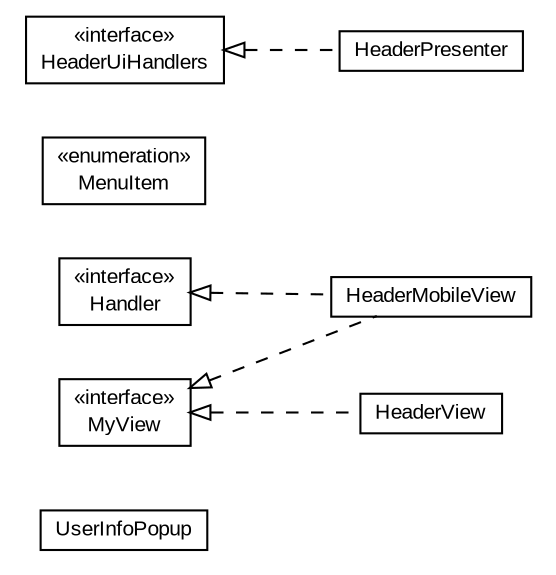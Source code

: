 #!/usr/local/bin/dot
#
# Class diagram 
# Generated by UMLGraph version R5_6-24-gf6e263 (http://www.umlgraph.org/)
#

digraph G {
	edge [fontname="arial",fontsize=10,labelfontname="arial",labelfontsize=10];
	node [fontname="arial",fontsize=10,shape=plaintext];
	nodesep=0.25;
	ranksep=0.5;
	rankdir=LR;
	// com.gwtplatform.carstore.client.application.widget.header.UserInfoPopup
	c68597 [label=<<table title="com.gwtplatform.carstore.client.application.widget.header.UserInfoPopup" border="0" cellborder="1" cellspacing="0" cellpadding="2" port="p" href="./UserInfoPopup.html">
		<tr><td><table border="0" cellspacing="0" cellpadding="1">
<tr><td align="center" balign="center"> UserInfoPopup </td></tr>
		</table></td></tr>
		</table>>, URL="./UserInfoPopup.html", fontname="arial", fontcolor="black", fontsize=10.0];
	// com.gwtplatform.carstore.client.application.widget.header.UserInfoPopup.Handler
	c68598 [label=<<table title="com.gwtplatform.carstore.client.application.widget.header.UserInfoPopup.Handler" border="0" cellborder="1" cellspacing="0" cellpadding="2" port="p" href="./UserInfoPopup.Handler.html">
		<tr><td><table border="0" cellspacing="0" cellpadding="1">
<tr><td align="center" balign="center"> &#171;interface&#187; </td></tr>
<tr><td align="center" balign="center"> Handler </td></tr>
		</table></td></tr>
		</table>>, URL="./UserInfoPopup.Handler.html", fontname="arial", fontcolor="black", fontsize=10.0];
	// com.gwtplatform.carstore.client.application.widget.header.MenuItem
	c68599 [label=<<table title="com.gwtplatform.carstore.client.application.widget.header.MenuItem" border="0" cellborder="1" cellspacing="0" cellpadding="2" port="p" href="./MenuItem.html">
		<tr><td><table border="0" cellspacing="0" cellpadding="1">
<tr><td align="center" balign="center"> &#171;enumeration&#187; </td></tr>
<tr><td align="center" balign="center"> MenuItem </td></tr>
		</table></td></tr>
		</table>>, URL="./MenuItem.html", fontname="arial", fontcolor="black", fontsize=10.0];
	// com.gwtplatform.carstore.client.application.widget.header.HeaderView
	c68600 [label=<<table title="com.gwtplatform.carstore.client.application.widget.header.HeaderView" border="0" cellborder="1" cellspacing="0" cellpadding="2" port="p" href="./HeaderView.html">
		<tr><td><table border="0" cellspacing="0" cellpadding="1">
<tr><td align="center" balign="center"> HeaderView </td></tr>
		</table></td></tr>
		</table>>, URL="./HeaderView.html", fontname="arial", fontcolor="black", fontsize=10.0];
	// com.gwtplatform.carstore.client.application.widget.header.HeaderUiHandlers
	c68601 [label=<<table title="com.gwtplatform.carstore.client.application.widget.header.HeaderUiHandlers" border="0" cellborder="1" cellspacing="0" cellpadding="2" port="p" href="./HeaderUiHandlers.html">
		<tr><td><table border="0" cellspacing="0" cellpadding="1">
<tr><td align="center" balign="center"> &#171;interface&#187; </td></tr>
<tr><td align="center" balign="center"> HeaderUiHandlers </td></tr>
		</table></td></tr>
		</table>>, URL="./HeaderUiHandlers.html", fontname="arial", fontcolor="black", fontsize=10.0];
	// com.gwtplatform.carstore.client.application.widget.header.HeaderPresenter
	c68602 [label=<<table title="com.gwtplatform.carstore.client.application.widget.header.HeaderPresenter" border="0" cellborder="1" cellspacing="0" cellpadding="2" port="p" href="./HeaderPresenter.html">
		<tr><td><table border="0" cellspacing="0" cellpadding="1">
<tr><td align="center" balign="center"> HeaderPresenter </td></tr>
		</table></td></tr>
		</table>>, URL="./HeaderPresenter.html", fontname="arial", fontcolor="black", fontsize=10.0];
	// com.gwtplatform.carstore.client.application.widget.header.HeaderPresenter.MyView
	c68603 [label=<<table title="com.gwtplatform.carstore.client.application.widget.header.HeaderPresenter.MyView" border="0" cellborder="1" cellspacing="0" cellpadding="2" port="p" href="./HeaderPresenter.MyView.html">
		<tr><td><table border="0" cellspacing="0" cellpadding="1">
<tr><td align="center" balign="center"> &#171;interface&#187; </td></tr>
<tr><td align="center" balign="center"> MyView </td></tr>
		</table></td></tr>
		</table>>, URL="./HeaderPresenter.MyView.html", fontname="arial", fontcolor="black", fontsize=10.0];
	// com.gwtplatform.carstore.client.application.widget.header.HeaderMobileView
	c68604 [label=<<table title="com.gwtplatform.carstore.client.application.widget.header.HeaderMobileView" border="0" cellborder="1" cellspacing="0" cellpadding="2" port="p" href="./HeaderMobileView.html">
		<tr><td><table border="0" cellspacing="0" cellpadding="1">
<tr><td align="center" balign="center"> HeaderMobileView </td></tr>
		</table></td></tr>
		</table>>, URL="./HeaderMobileView.html", fontname="arial", fontcolor="black", fontsize=10.0];
	//com.gwtplatform.carstore.client.application.widget.header.HeaderView implements com.gwtplatform.carstore.client.application.widget.header.HeaderPresenter.MyView
	c68603:p -> c68600:p [dir=back,arrowtail=empty,style=dashed];
	//com.gwtplatform.carstore.client.application.widget.header.HeaderPresenter implements com.gwtplatform.carstore.client.application.widget.header.HeaderUiHandlers
	c68601:p -> c68602:p [dir=back,arrowtail=empty,style=dashed];
	//com.gwtplatform.carstore.client.application.widget.header.HeaderMobileView implements com.gwtplatform.carstore.client.application.widget.header.HeaderPresenter.MyView
	c68603:p -> c68604:p [dir=back,arrowtail=empty,style=dashed];
	//com.gwtplatform.carstore.client.application.widget.header.HeaderMobileView implements com.gwtplatform.carstore.client.application.widget.header.UserInfoPopup.Handler
	c68598:p -> c68604:p [dir=back,arrowtail=empty,style=dashed];
}

